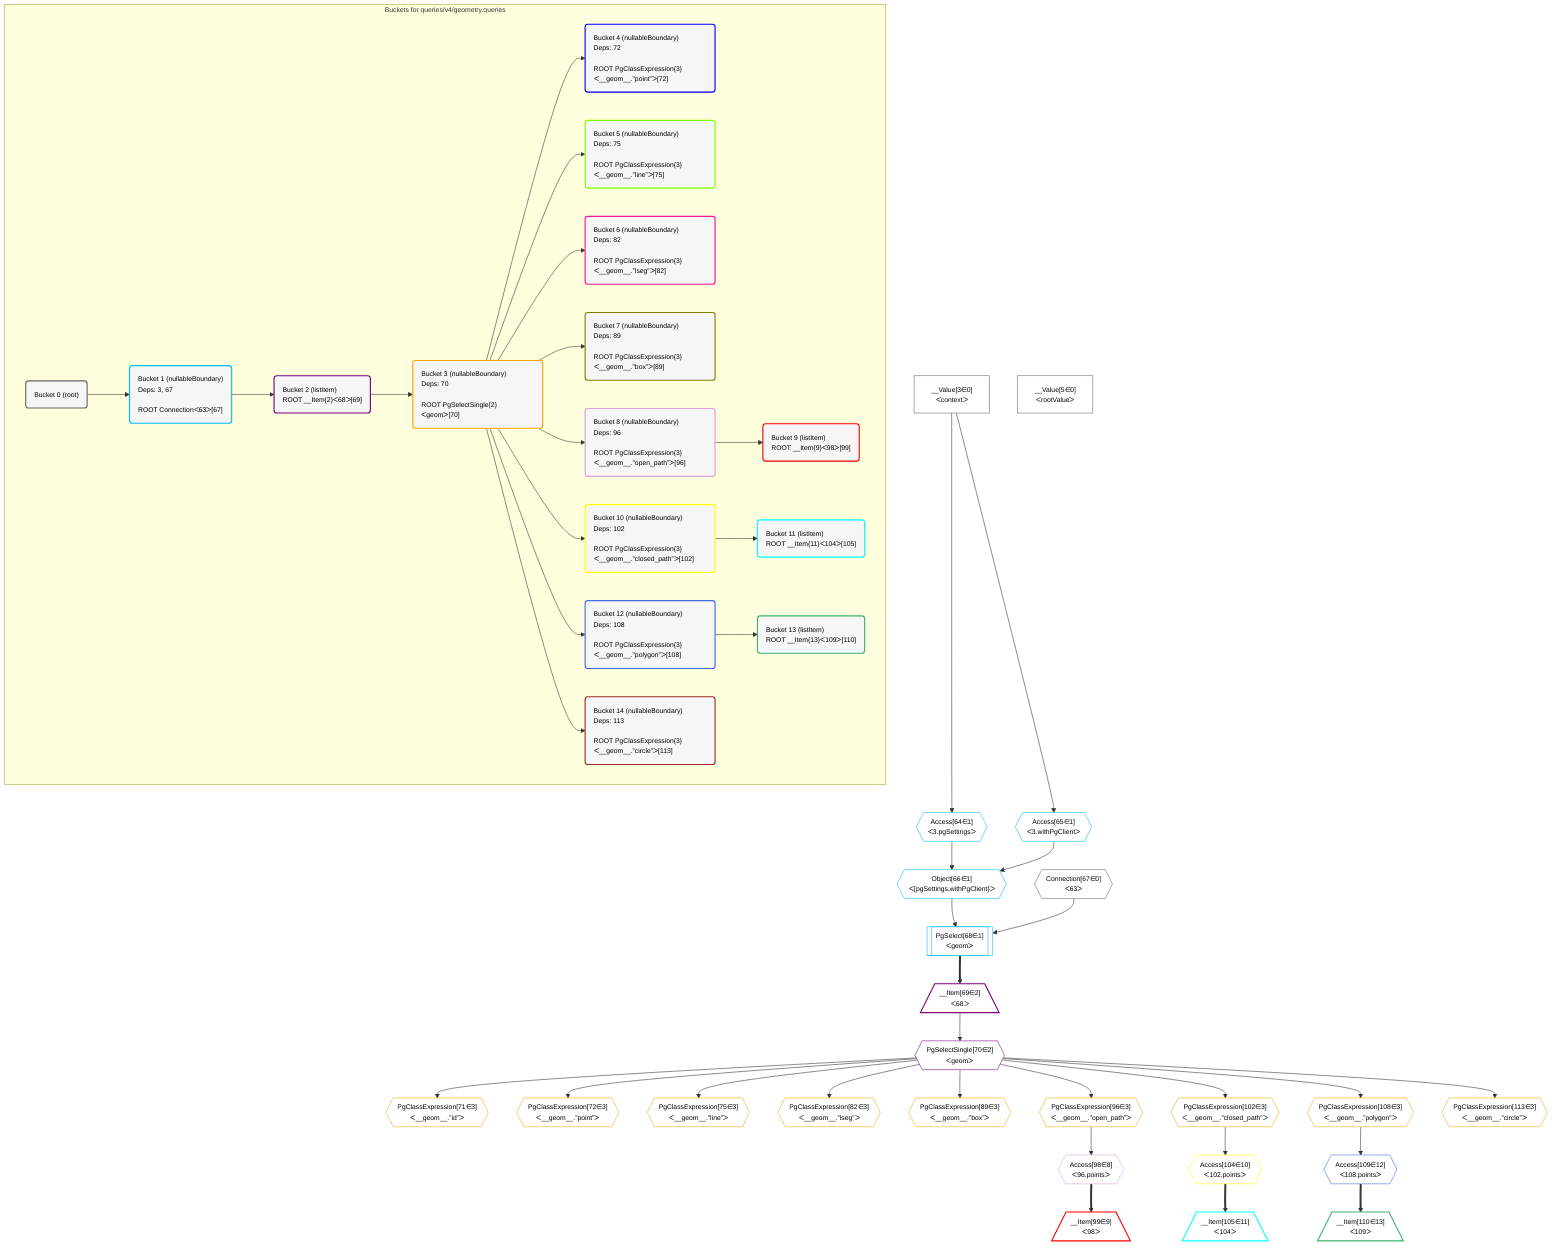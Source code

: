 %%{init: {'themeVariables': { 'fontSize': '12px'}}}%%
graph TD
    classDef path fill:#eee,stroke:#000,color:#000
    classDef plan fill:#fff,stroke-width:1px,color:#000
    classDef itemplan fill:#fff,stroke-width:2px,color:#000
    classDef unbatchedplan fill:#dff,stroke-width:1px,color:#000
    classDef sideeffectplan fill:#fcc,stroke-width:2px,color:#000
    classDef bucket fill:#f6f6f6,color:#000,stroke-width:2px,text-align:left


    %% define steps
    __Value3["__Value[3∈0]<br />ᐸcontextᐳ"]:::plan
    __Value5["__Value[5∈0]<br />ᐸrootValueᐳ"]:::plan
    Access64{{"Access[64∈1]<br />ᐸ3.pgSettingsᐳ"}}:::plan
    Access65{{"Access[65∈1]<br />ᐸ3.withPgClientᐳ"}}:::plan
    Object66{{"Object[66∈1]<br />ᐸ{pgSettings,withPgClient}ᐳ"}}:::plan
    Connection67{{"Connection[67∈0]<br />ᐸ63ᐳ"}}:::plan
    PgSelect68[["PgSelect[68∈1]<br />ᐸgeomᐳ"]]:::plan
    __Item69[/"__Item[69∈2]<br />ᐸ68ᐳ"\]:::itemplan
    PgSelectSingle70{{"PgSelectSingle[70∈2]<br />ᐸgeomᐳ"}}:::plan
    PgClassExpression71{{"PgClassExpression[71∈3]<br />ᐸ__geom__.”id”ᐳ"}}:::plan
    PgClassExpression72{{"PgClassExpression[72∈3]<br />ᐸ__geom__.”point”ᐳ"}}:::plan
    PgClassExpression75{{"PgClassExpression[75∈3]<br />ᐸ__geom__.”line”ᐳ"}}:::plan
    PgClassExpression82{{"PgClassExpression[82∈3]<br />ᐸ__geom__.”lseg”ᐳ"}}:::plan
    PgClassExpression89{{"PgClassExpression[89∈3]<br />ᐸ__geom__.”box”ᐳ"}}:::plan
    PgClassExpression96{{"PgClassExpression[96∈3]<br />ᐸ__geom__.”open_path”ᐳ"}}:::plan
    Access98{{"Access[98∈8]<br />ᐸ96.pointsᐳ"}}:::plan
    __Item99[/"__Item[99∈9]<br />ᐸ98ᐳ"\]:::itemplan
    PgClassExpression102{{"PgClassExpression[102∈3]<br />ᐸ__geom__.”closed_path”ᐳ"}}:::plan
    Access104{{"Access[104∈10]<br />ᐸ102.pointsᐳ"}}:::plan
    __Item105[/"__Item[105∈11]<br />ᐸ104ᐳ"\]:::itemplan
    PgClassExpression108{{"PgClassExpression[108∈3]<br />ᐸ__geom__.”polygon”ᐳ"}}:::plan
    Access109{{"Access[109∈12]<br />ᐸ108.pointsᐳ"}}:::plan
    __Item110[/"__Item[110∈13]<br />ᐸ109ᐳ"\]:::itemplan
    PgClassExpression113{{"PgClassExpression[113∈3]<br />ᐸ__geom__.”circle”ᐳ"}}:::plan

    %% plan dependencies
    __Value3 --> Access64
    __Value3 --> Access65
    Access64 & Access65 --> Object66
    Object66 & Connection67 --> PgSelect68
    PgSelect68 ==> __Item69
    __Item69 --> PgSelectSingle70
    PgSelectSingle70 --> PgClassExpression71
    PgSelectSingle70 --> PgClassExpression72
    PgSelectSingle70 --> PgClassExpression75
    PgSelectSingle70 --> PgClassExpression82
    PgSelectSingle70 --> PgClassExpression89
    PgSelectSingle70 --> PgClassExpression96
    PgClassExpression96 --> Access98
    Access98 ==> __Item99
    PgSelectSingle70 --> PgClassExpression102
    PgClassExpression102 --> Access104
    Access104 ==> __Item105
    PgSelectSingle70 --> PgClassExpression108
    PgClassExpression108 --> Access109
    Access109 ==> __Item110
    PgSelectSingle70 --> PgClassExpression113

    subgraph "Buckets for queries/v4/geometry.queries"
    Bucket0("Bucket 0 (root)"):::bucket
    classDef bucket0 stroke:#696969
    class Bucket0,__Value3,__Value5,Connection67 bucket0
    Bucket1("Bucket 1 (nullableBoundary)<br />Deps: 3, 67<br /><br />ROOT Connectionᐸ63ᐳ[67]"):::bucket
    classDef bucket1 stroke:#00bfff
    class Bucket1,Access64,Access65,Object66,PgSelect68 bucket1
    Bucket2("Bucket 2 (listItem)<br />ROOT __Item{2}ᐸ68ᐳ[69]"):::bucket
    classDef bucket2 stroke:#7f007f
    class Bucket2,__Item69,PgSelectSingle70 bucket2
    Bucket3("Bucket 3 (nullableBoundary)<br />Deps: 70<br /><br />ROOT PgSelectSingle{2}ᐸgeomᐳ[70]"):::bucket
    classDef bucket3 stroke:#ffa500
    class Bucket3,PgClassExpression71,PgClassExpression72,PgClassExpression75,PgClassExpression82,PgClassExpression89,PgClassExpression96,PgClassExpression102,PgClassExpression108,PgClassExpression113 bucket3
    Bucket4("Bucket 4 (nullableBoundary)<br />Deps: 72<br /><br />ROOT PgClassExpression{3}ᐸ__geom__.”point”ᐳ[72]"):::bucket
    classDef bucket4 stroke:#0000ff
    class Bucket4 bucket4
    Bucket5("Bucket 5 (nullableBoundary)<br />Deps: 75<br /><br />ROOT PgClassExpression{3}ᐸ__geom__.”line”ᐳ[75]"):::bucket
    classDef bucket5 stroke:#7fff00
    class Bucket5 bucket5
    Bucket6("Bucket 6 (nullableBoundary)<br />Deps: 82<br /><br />ROOT PgClassExpression{3}ᐸ__geom__.”lseg”ᐳ[82]"):::bucket
    classDef bucket6 stroke:#ff1493
    class Bucket6 bucket6
    Bucket7("Bucket 7 (nullableBoundary)<br />Deps: 89<br /><br />ROOT PgClassExpression{3}ᐸ__geom__.”box”ᐳ[89]"):::bucket
    classDef bucket7 stroke:#808000
    class Bucket7 bucket7
    Bucket8("Bucket 8 (nullableBoundary)<br />Deps: 96<br /><br />ROOT PgClassExpression{3}ᐸ__geom__.”open_path”ᐳ[96]"):::bucket
    classDef bucket8 stroke:#dda0dd
    class Bucket8,Access98 bucket8
    Bucket9("Bucket 9 (listItem)<br />ROOT __Item{9}ᐸ98ᐳ[99]"):::bucket
    classDef bucket9 stroke:#ff0000
    class Bucket9,__Item99 bucket9
    Bucket10("Bucket 10 (nullableBoundary)<br />Deps: 102<br /><br />ROOT PgClassExpression{3}ᐸ__geom__.”closed_path”ᐳ[102]"):::bucket
    classDef bucket10 stroke:#ffff00
    class Bucket10,Access104 bucket10
    Bucket11("Bucket 11 (listItem)<br />ROOT __Item{11}ᐸ104ᐳ[105]"):::bucket
    classDef bucket11 stroke:#00ffff
    class Bucket11,__Item105 bucket11
    Bucket12("Bucket 12 (nullableBoundary)<br />Deps: 108<br /><br />ROOT PgClassExpression{3}ᐸ__geom__.”polygon”ᐳ[108]"):::bucket
    classDef bucket12 stroke:#4169e1
    class Bucket12,Access109 bucket12
    Bucket13("Bucket 13 (listItem)<br />ROOT __Item{13}ᐸ109ᐳ[110]"):::bucket
    classDef bucket13 stroke:#3cb371
    class Bucket13,__Item110 bucket13
    Bucket14("Bucket 14 (nullableBoundary)<br />Deps: 113<br /><br />ROOT PgClassExpression{3}ᐸ__geom__.”circle”ᐳ[113]"):::bucket
    classDef bucket14 stroke:#a52a2a
    class Bucket14 bucket14
    Bucket0 --> Bucket1
    Bucket1 --> Bucket2
    Bucket2 --> Bucket3
    Bucket3 --> Bucket4 & Bucket5 & Bucket6 & Bucket7 & Bucket8 & Bucket10 & Bucket12 & Bucket14
    Bucket8 --> Bucket9
    Bucket10 --> Bucket11
    Bucket12 --> Bucket13
    end